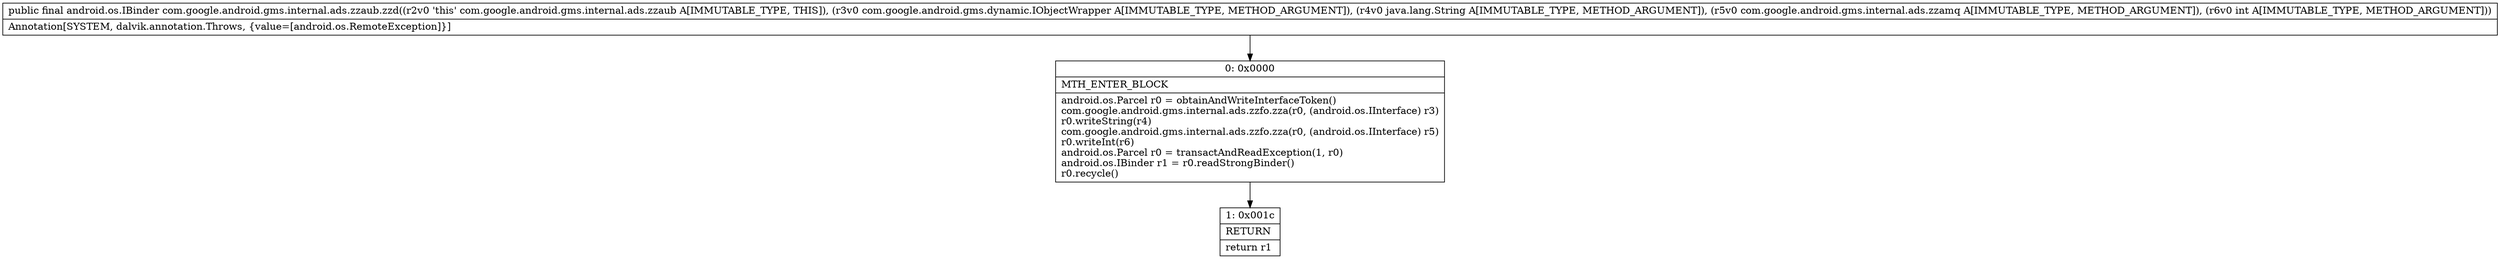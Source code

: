 digraph "CFG forcom.google.android.gms.internal.ads.zzaub.zzd(Lcom\/google\/android\/gms\/dynamic\/IObjectWrapper;Ljava\/lang\/String;Lcom\/google\/android\/gms\/internal\/ads\/zzamq;I)Landroid\/os\/IBinder;" {
Node_0 [shape=record,label="{0\:\ 0x0000|MTH_ENTER_BLOCK\l|android.os.Parcel r0 = obtainAndWriteInterfaceToken()\lcom.google.android.gms.internal.ads.zzfo.zza(r0, (android.os.IInterface) r3)\lr0.writeString(r4)\lcom.google.android.gms.internal.ads.zzfo.zza(r0, (android.os.IInterface) r5)\lr0.writeInt(r6)\landroid.os.Parcel r0 = transactAndReadException(1, r0)\landroid.os.IBinder r1 = r0.readStrongBinder()\lr0.recycle()\l}"];
Node_1 [shape=record,label="{1\:\ 0x001c|RETURN\l|return r1\l}"];
MethodNode[shape=record,label="{public final android.os.IBinder com.google.android.gms.internal.ads.zzaub.zzd((r2v0 'this' com.google.android.gms.internal.ads.zzaub A[IMMUTABLE_TYPE, THIS]), (r3v0 com.google.android.gms.dynamic.IObjectWrapper A[IMMUTABLE_TYPE, METHOD_ARGUMENT]), (r4v0 java.lang.String A[IMMUTABLE_TYPE, METHOD_ARGUMENT]), (r5v0 com.google.android.gms.internal.ads.zzamq A[IMMUTABLE_TYPE, METHOD_ARGUMENT]), (r6v0 int A[IMMUTABLE_TYPE, METHOD_ARGUMENT]))  | Annotation[SYSTEM, dalvik.annotation.Throws, \{value=[android.os.RemoteException]\}]\l}"];
MethodNode -> Node_0;
Node_0 -> Node_1;
}

